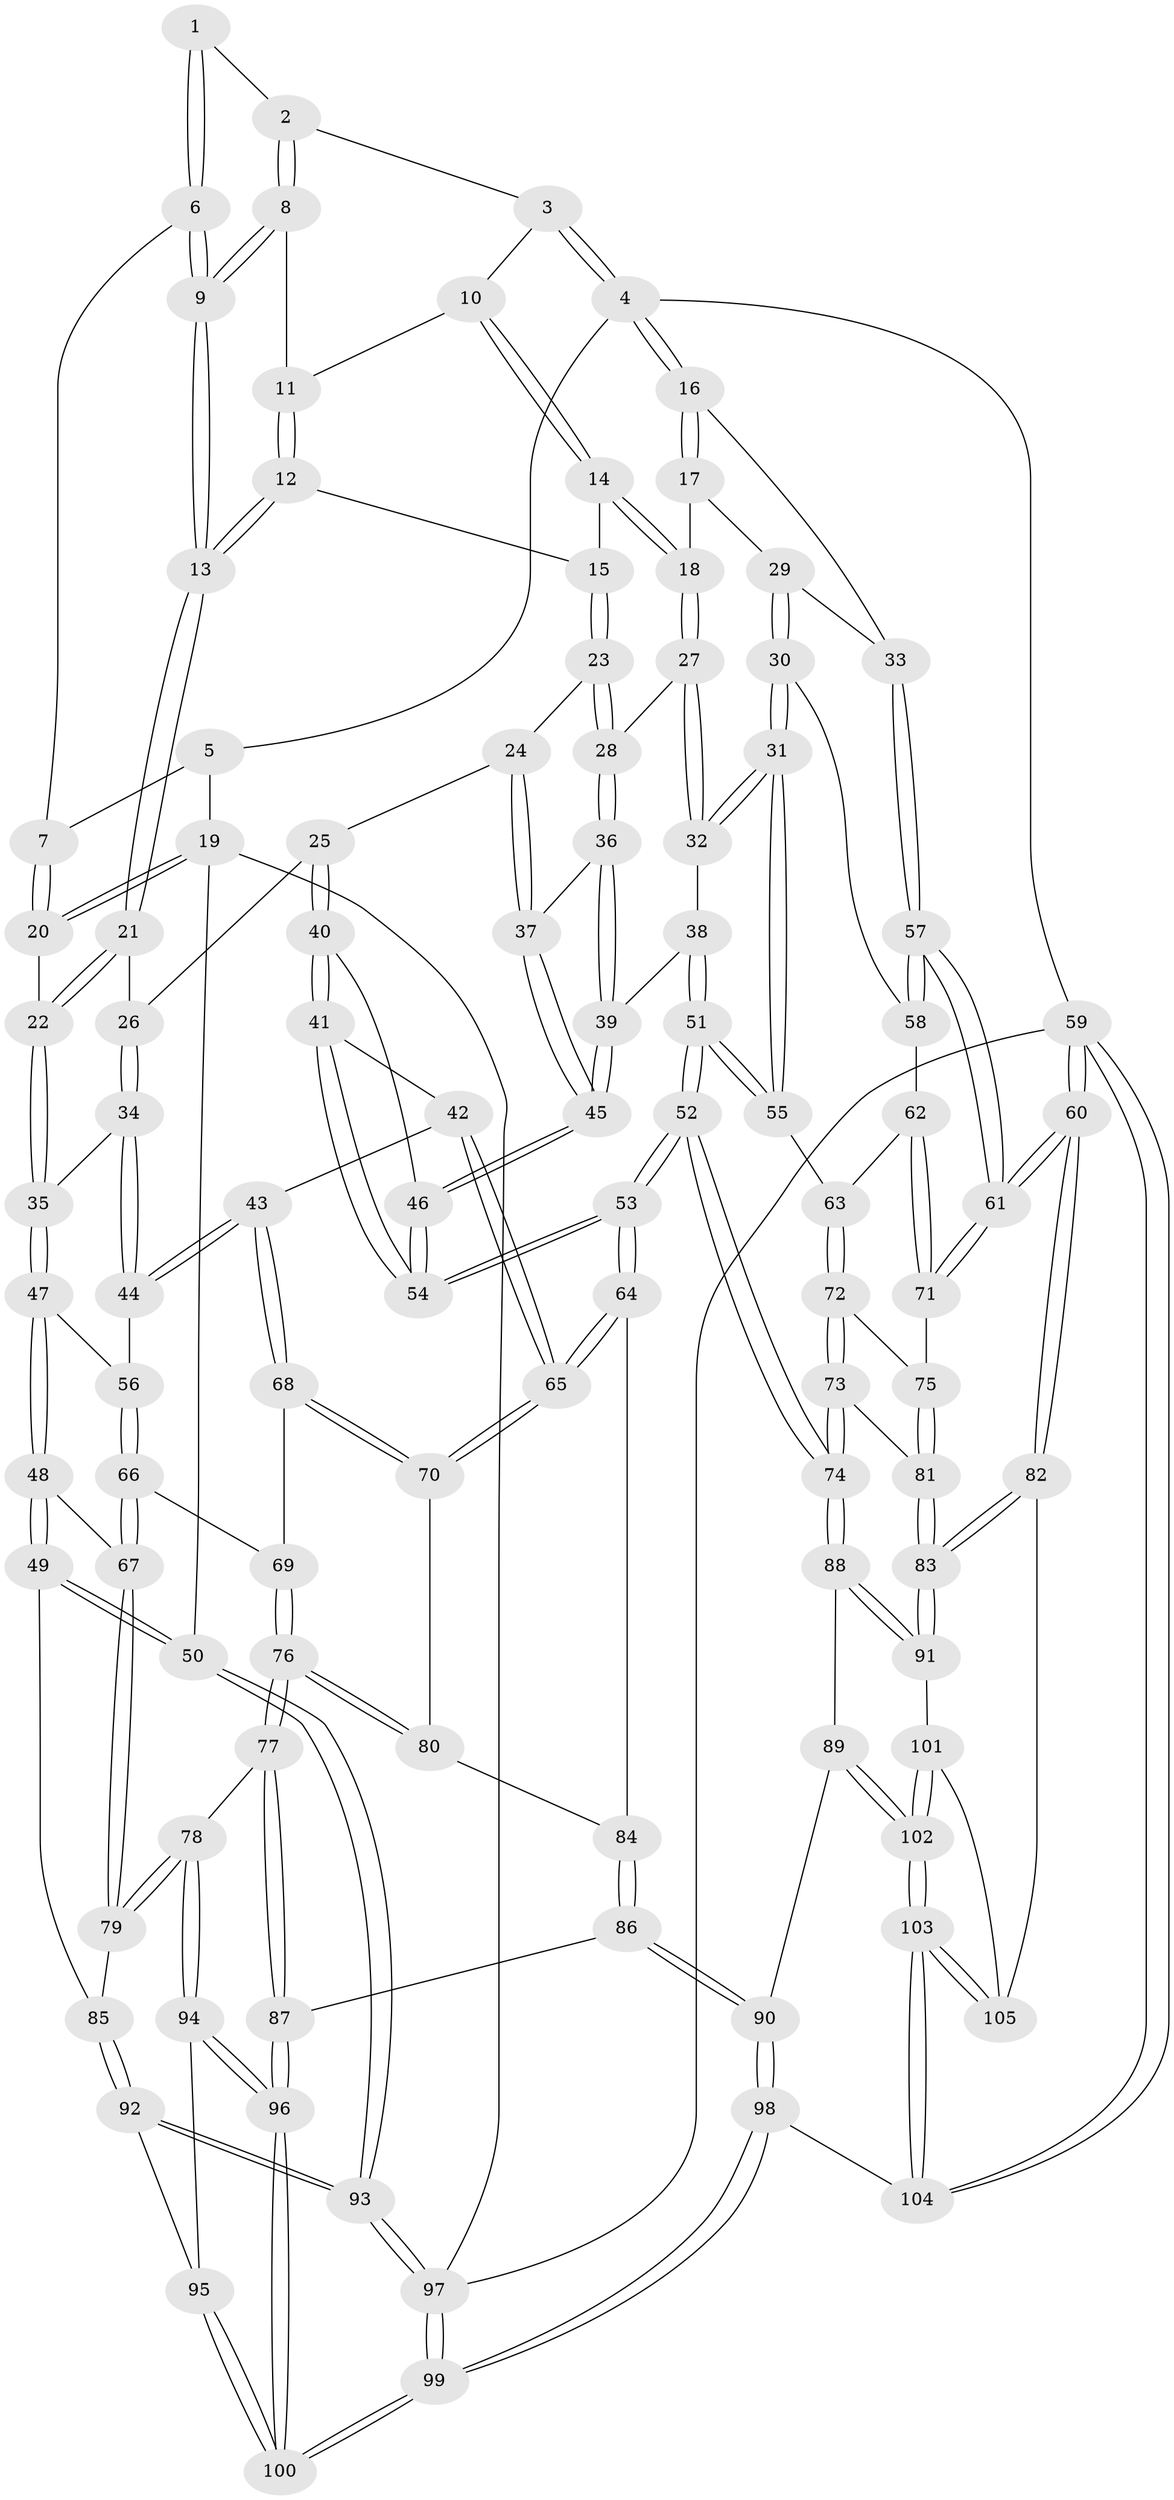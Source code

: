 // Generated by graph-tools (version 1.1) at 2025/38/03/09/25 02:38:53]
// undirected, 105 vertices, 259 edges
graph export_dot {
graph [start="1"]
  node [color=gray90,style=filled];
  1 [pos="+0.2515032193573021+0"];
  2 [pos="+0.4750674656076825+0"];
  3 [pos="+0.7630550965304624+0"];
  4 [pos="+1+0"];
  5 [pos="+0.12713404807767908+0"];
  6 [pos="+0.2512278931934588+0.04236287637550612"];
  7 [pos="+0.08842136685296495+0.14406713303405738"];
  8 [pos="+0.4689883909082691+0"];
  9 [pos="+0.40695407557784785+0.1643505754000684"];
  10 [pos="+0.6997188916385719+0.09978996900663474"];
  11 [pos="+0.6344983874326896+0.1027648221033599"];
  12 [pos="+0.537178865644279+0.16827821233537785"];
  13 [pos="+0.40735370658771314+0.16923082685765378"];
  14 [pos="+0.7488820857816908+0.17930197223046607"];
  15 [pos="+0.6289028739793078+0.24498539371422573"];
  16 [pos="+1+0"];
  17 [pos="+0.7872889682826233+0.18445895061444673"];
  18 [pos="+0.7610827892629612+0.1860081738895693"];
  19 [pos="+0+0.2214987641895258"];
  20 [pos="+0.055653317511387156+0.21376830303414954"];
  21 [pos="+0.3986223957628428+0.1898168523961717"];
  22 [pos="+0.08477671187443336+0.23441654224518094"];
  23 [pos="+0.6091189919794077+0.30389496323607595"];
  24 [pos="+0.5854668562957567+0.3199877961985096"];
  25 [pos="+0.5585580512971358+0.32843143533036356"];
  26 [pos="+0.40358028322972805+0.21474159595699008"];
  27 [pos="+0.752000987720395+0.275762889729275"];
  28 [pos="+0.691031076907304+0.3424981707448085"];
  29 [pos="+0.9036179898818547+0.2809360736026758"];
  30 [pos="+0.8649984251605332+0.4162817814211273"];
  31 [pos="+0.858518286760391+0.41875377616033654"];
  32 [pos="+0.8350865697956521+0.4112548662193063"];
  33 [pos="+1+0.13479009072684187"];
  34 [pos="+0.36040961076507605+0.4022795617016294"];
  35 [pos="+0.13861694861531218+0.347082761482524"];
  36 [pos="+0.7008527544560237+0.3894532843114577"];
  37 [pos="+0.6279582568043962+0.3859321033601942"];
  38 [pos="+0.7283795277186161+0.42121282742226246"];
  39 [pos="+0.7125535788443033+0.410989636236231"];
  40 [pos="+0.5554915266237124+0.33840138282800863"];
  41 [pos="+0.44816429975390465+0.45002140354047254"];
  42 [pos="+0.4125334168055133+0.44985357775120943"];
  43 [pos="+0.37468590634918014+0.4410733586272039"];
  44 [pos="+0.3746492112571934+0.44103776351298796"];
  45 [pos="+0.6047811656879903+0.45711251949361975"];
  46 [pos="+0.5930486125296732+0.4669010553483369"];
  47 [pos="+0.12889151181163133+0.44517503656510676"];
  48 [pos="+0.07795707900855584+0.5229693560847664"];
  49 [pos="+0+0.5775334301222546"];
  50 [pos="+0+0.5919005375356734"];
  51 [pos="+0.68513442462563+0.5897938485620648"];
  52 [pos="+0.6444084051579765+0.6325728676831152"];
  53 [pos="+0.619830444303581+0.6124440215647285"];
  54 [pos="+0.575442070252925+0.5069667524754227"];
  55 [pos="+0.8286577819740318+0.5251894124311357"];
  56 [pos="+0.24737540113786916+0.5073045001073353"];
  57 [pos="+1+0.4718436441783907"];
  58 [pos="+0.8894131473560725+0.4237883120014796"];
  59 [pos="+1+1"];
  60 [pos="+1+1"];
  61 [pos="+1+0.6063291596726448"];
  62 [pos="+0.9289949226517373+0.5512695036797254"];
  63 [pos="+0.8501274695408916+0.5557453929947638"];
  64 [pos="+0.48616922640920573+0.617051508097451"];
  65 [pos="+0.4834444023392417+0.6154388611488651"];
  66 [pos="+0.23636746832995248+0.5679234033870192"];
  67 [pos="+0.1738478294870359+0.6067023771503831"];
  68 [pos="+0.3648472158933139+0.538768333347684"];
  69 [pos="+0.26446339981275957+0.585292781381276"];
  70 [pos="+0.3743279571024795+0.5988995806206171"];
  71 [pos="+0.9943132972121874+0.5870149544994259"];
  72 [pos="+0.8522785146860753+0.563651087600847"];
  73 [pos="+0.8093878285377596+0.653944850235354"];
  74 [pos="+0.6488150041700448+0.648648030575727"];
  75 [pos="+0.8932022066593935+0.6128940463295859"];
  76 [pos="+0.3192988909927011+0.671820588090543"];
  77 [pos="+0.30971758464421+0.7103444629222259"];
  78 [pos="+0.18935263353972018+0.7305035742644728"];
  79 [pos="+0.18065200982306953+0.7270662607994627"];
  80 [pos="+0.36771779373449764+0.6110965034927672"];
  81 [pos="+0.8736028386514211+0.6884928881093747"];
  82 [pos="+1+0.8986808030388234"];
  83 [pos="+0.9443419431570313+0.8161926856936482"];
  84 [pos="+0.44350451196903196+0.6853799773094945"];
  85 [pos="+0.17433045200094854+0.7287030940234475"];
  86 [pos="+0.4215744634287752+0.7581746534779248"];
  87 [pos="+0.3664561329514199+0.7592570611153207"];
  88 [pos="+0.6458687749225255+0.6992048633976313"];
  89 [pos="+0.481170506807783+0.7819606192757931"];
  90 [pos="+0.4712747125723795+0.7817160324236727"];
  91 [pos="+0.6698854985779671+0.7460600599389348"];
  92 [pos="+0.050216402420375617+0.8179156743950308"];
  93 [pos="+0+0.9714624591042031"];
  94 [pos="+0.20436432882206892+0.781444265798376"];
  95 [pos="+0.1663356583592066+0.8833762206618668"];
  96 [pos="+0.30607126245094507+0.9527766802363649"];
  97 [pos="+0+1"];
  98 [pos="+0.3476461817974735+1"];
  99 [pos="+0.31859401050521713+1"];
  100 [pos="+0.3135814471070755+1"];
  101 [pos="+0.669807239175762+0.7474385492690719"];
  102 [pos="+0.5684953893365992+0.9408225342939397"];
  103 [pos="+0.5558765260938457+1"];
  104 [pos="+0.5457278938677739+1"];
  105 [pos="+0.733760685657255+0.9114517320333927"];
  1 -- 2;
  1 -- 6;
  1 -- 6;
  2 -- 3;
  2 -- 8;
  2 -- 8;
  3 -- 4;
  3 -- 4;
  3 -- 10;
  4 -- 5;
  4 -- 16;
  4 -- 16;
  4 -- 59;
  5 -- 7;
  5 -- 19;
  6 -- 7;
  6 -- 9;
  6 -- 9;
  7 -- 20;
  7 -- 20;
  8 -- 9;
  8 -- 9;
  8 -- 11;
  9 -- 13;
  9 -- 13;
  10 -- 11;
  10 -- 14;
  10 -- 14;
  11 -- 12;
  11 -- 12;
  12 -- 13;
  12 -- 13;
  12 -- 15;
  13 -- 21;
  13 -- 21;
  14 -- 15;
  14 -- 18;
  14 -- 18;
  15 -- 23;
  15 -- 23;
  16 -- 17;
  16 -- 17;
  16 -- 33;
  17 -- 18;
  17 -- 29;
  18 -- 27;
  18 -- 27;
  19 -- 20;
  19 -- 20;
  19 -- 50;
  19 -- 97;
  20 -- 22;
  21 -- 22;
  21 -- 22;
  21 -- 26;
  22 -- 35;
  22 -- 35;
  23 -- 24;
  23 -- 28;
  23 -- 28;
  24 -- 25;
  24 -- 37;
  24 -- 37;
  25 -- 26;
  25 -- 40;
  25 -- 40;
  26 -- 34;
  26 -- 34;
  27 -- 28;
  27 -- 32;
  27 -- 32;
  28 -- 36;
  28 -- 36;
  29 -- 30;
  29 -- 30;
  29 -- 33;
  30 -- 31;
  30 -- 31;
  30 -- 58;
  31 -- 32;
  31 -- 32;
  31 -- 55;
  31 -- 55;
  32 -- 38;
  33 -- 57;
  33 -- 57;
  34 -- 35;
  34 -- 44;
  34 -- 44;
  35 -- 47;
  35 -- 47;
  36 -- 37;
  36 -- 39;
  36 -- 39;
  37 -- 45;
  37 -- 45;
  38 -- 39;
  38 -- 51;
  38 -- 51;
  39 -- 45;
  39 -- 45;
  40 -- 41;
  40 -- 41;
  40 -- 46;
  41 -- 42;
  41 -- 54;
  41 -- 54;
  42 -- 43;
  42 -- 65;
  42 -- 65;
  43 -- 44;
  43 -- 44;
  43 -- 68;
  43 -- 68;
  44 -- 56;
  45 -- 46;
  45 -- 46;
  46 -- 54;
  46 -- 54;
  47 -- 48;
  47 -- 48;
  47 -- 56;
  48 -- 49;
  48 -- 49;
  48 -- 67;
  49 -- 50;
  49 -- 50;
  49 -- 85;
  50 -- 93;
  50 -- 93;
  51 -- 52;
  51 -- 52;
  51 -- 55;
  51 -- 55;
  52 -- 53;
  52 -- 53;
  52 -- 74;
  52 -- 74;
  53 -- 54;
  53 -- 54;
  53 -- 64;
  53 -- 64;
  55 -- 63;
  56 -- 66;
  56 -- 66;
  57 -- 58;
  57 -- 58;
  57 -- 61;
  57 -- 61;
  58 -- 62;
  59 -- 60;
  59 -- 60;
  59 -- 104;
  59 -- 104;
  59 -- 97;
  60 -- 61;
  60 -- 61;
  60 -- 82;
  60 -- 82;
  61 -- 71;
  61 -- 71;
  62 -- 63;
  62 -- 71;
  62 -- 71;
  63 -- 72;
  63 -- 72;
  64 -- 65;
  64 -- 65;
  64 -- 84;
  65 -- 70;
  65 -- 70;
  66 -- 67;
  66 -- 67;
  66 -- 69;
  67 -- 79;
  67 -- 79;
  68 -- 69;
  68 -- 70;
  68 -- 70;
  69 -- 76;
  69 -- 76;
  70 -- 80;
  71 -- 75;
  72 -- 73;
  72 -- 73;
  72 -- 75;
  73 -- 74;
  73 -- 74;
  73 -- 81;
  74 -- 88;
  74 -- 88;
  75 -- 81;
  75 -- 81;
  76 -- 77;
  76 -- 77;
  76 -- 80;
  76 -- 80;
  77 -- 78;
  77 -- 87;
  77 -- 87;
  78 -- 79;
  78 -- 79;
  78 -- 94;
  78 -- 94;
  79 -- 85;
  80 -- 84;
  81 -- 83;
  81 -- 83;
  82 -- 83;
  82 -- 83;
  82 -- 105;
  83 -- 91;
  83 -- 91;
  84 -- 86;
  84 -- 86;
  85 -- 92;
  85 -- 92;
  86 -- 87;
  86 -- 90;
  86 -- 90;
  87 -- 96;
  87 -- 96;
  88 -- 89;
  88 -- 91;
  88 -- 91;
  89 -- 90;
  89 -- 102;
  89 -- 102;
  90 -- 98;
  90 -- 98;
  91 -- 101;
  92 -- 93;
  92 -- 93;
  92 -- 95;
  93 -- 97;
  93 -- 97;
  94 -- 95;
  94 -- 96;
  94 -- 96;
  95 -- 100;
  95 -- 100;
  96 -- 100;
  96 -- 100;
  97 -- 99;
  97 -- 99;
  98 -- 99;
  98 -- 99;
  98 -- 104;
  99 -- 100;
  99 -- 100;
  101 -- 102;
  101 -- 102;
  101 -- 105;
  102 -- 103;
  102 -- 103;
  103 -- 104;
  103 -- 104;
  103 -- 105;
  103 -- 105;
}
